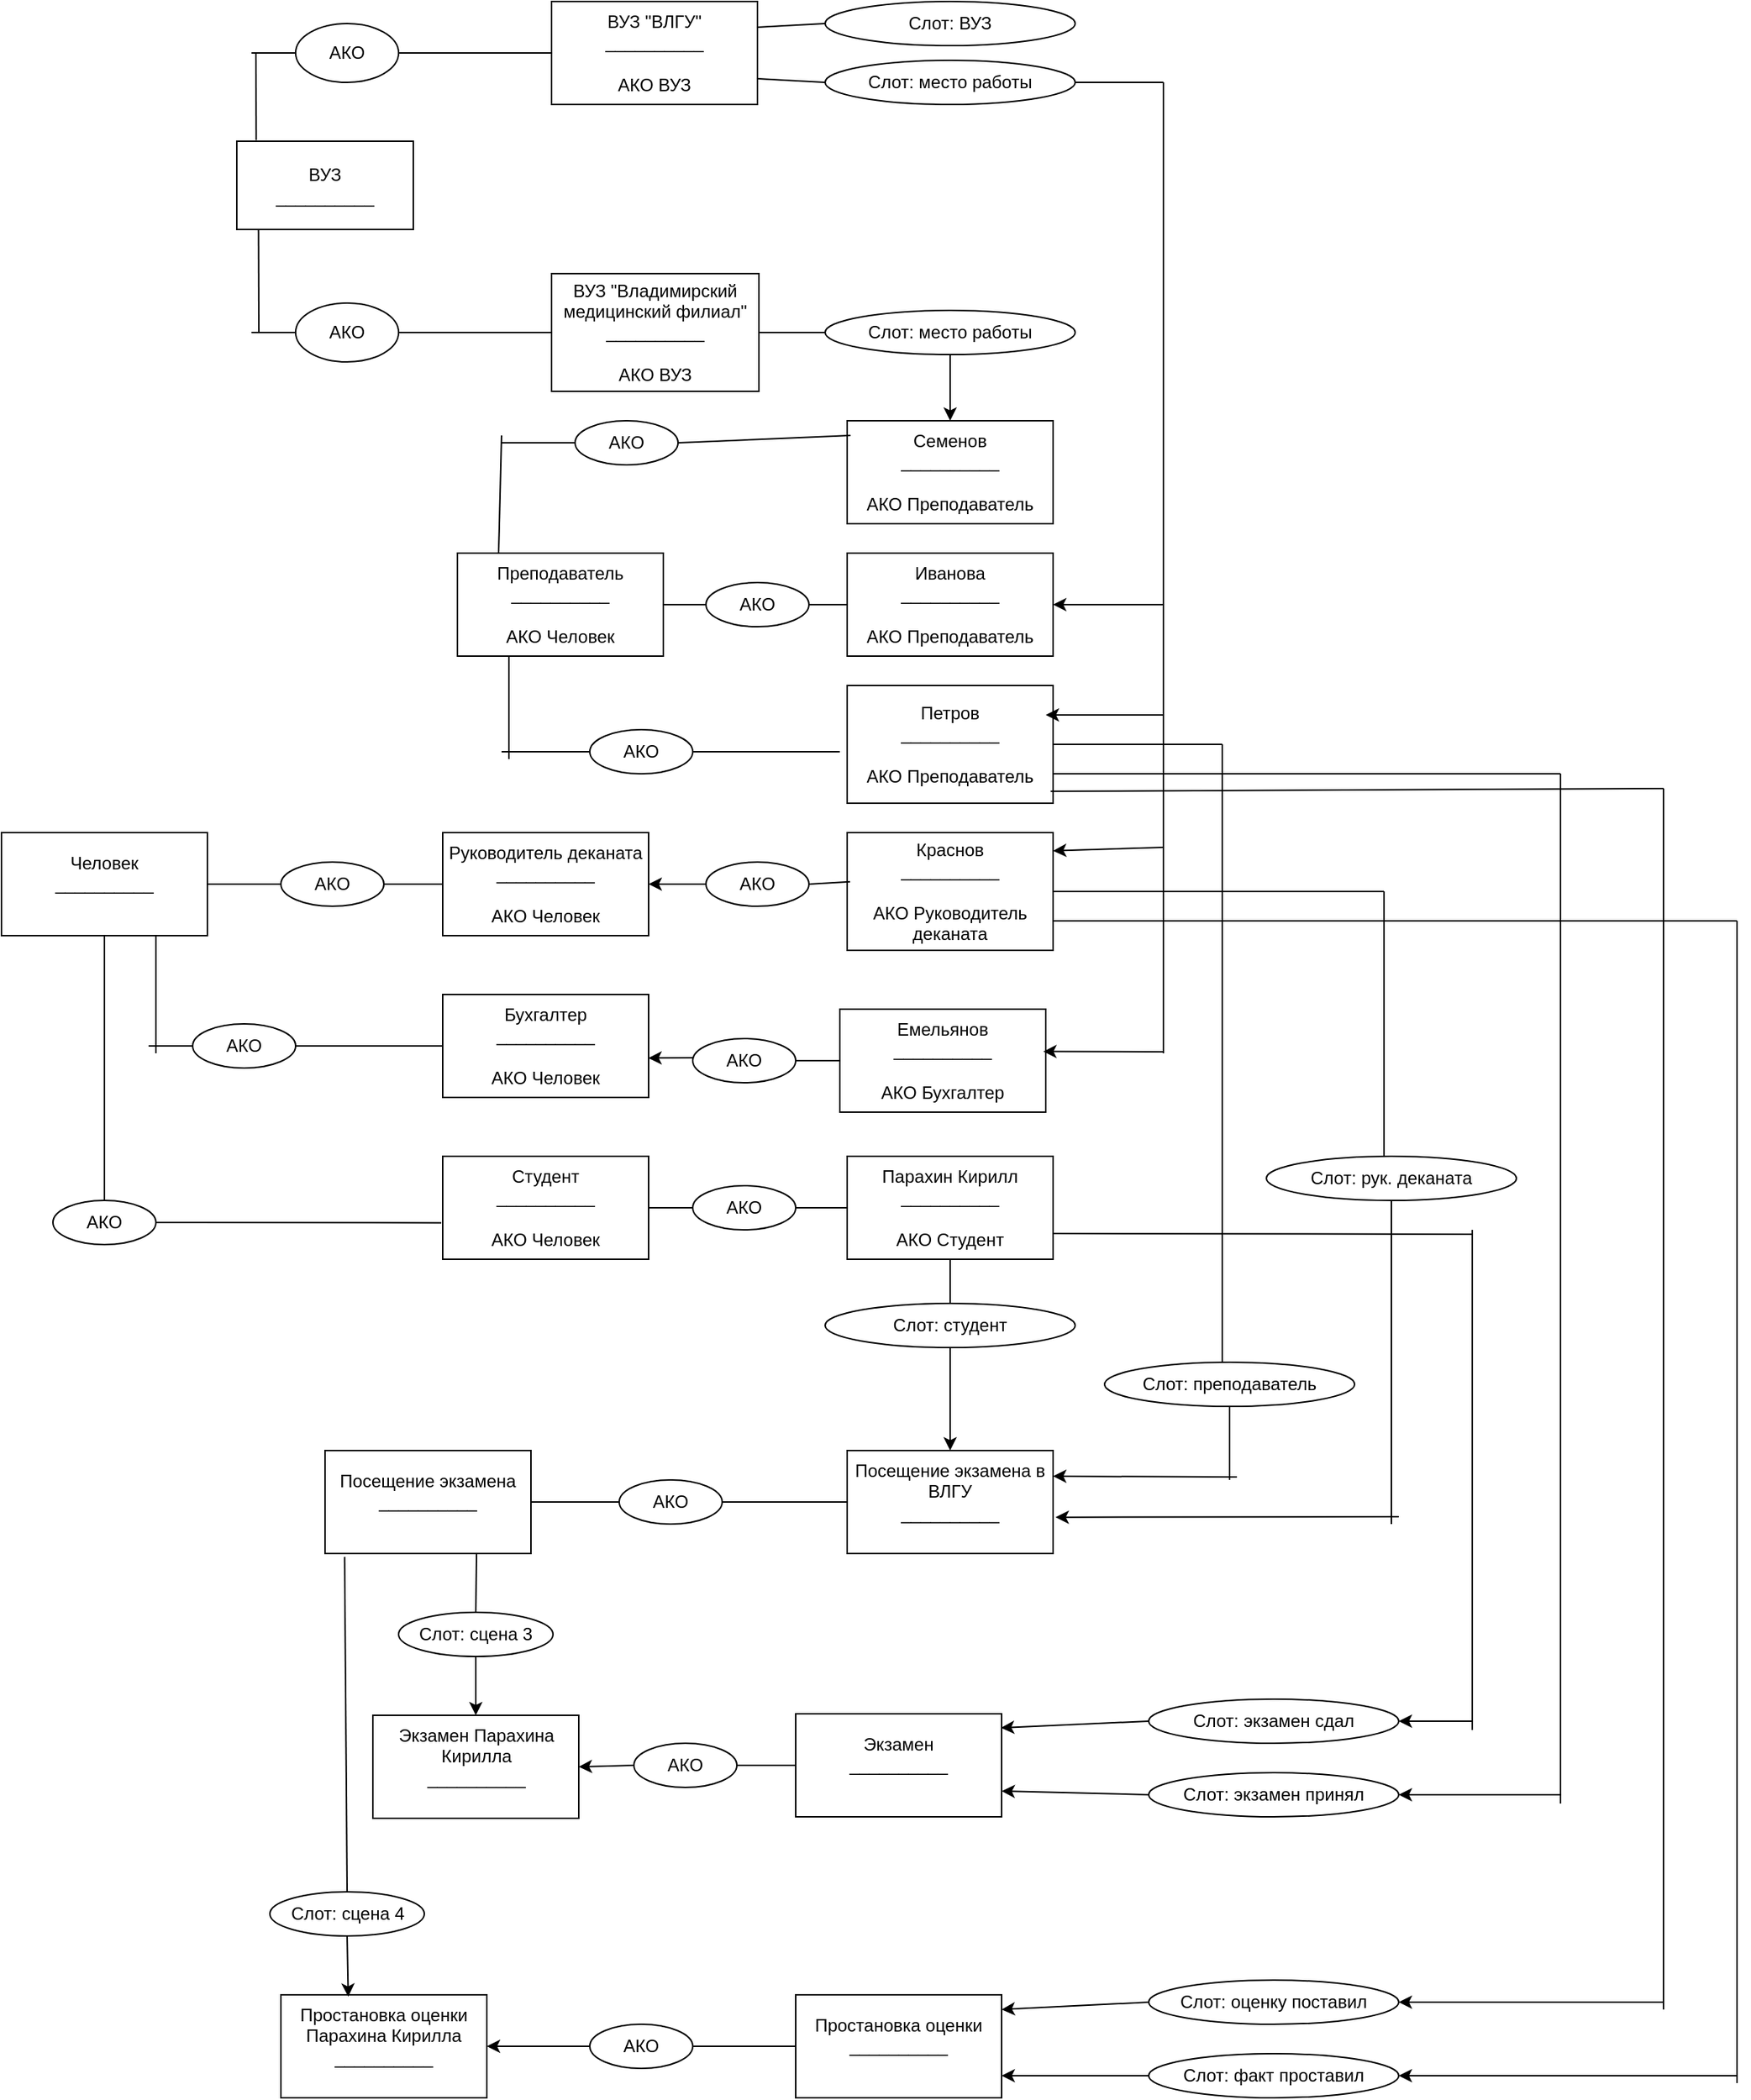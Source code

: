 <mxfile version="23.1.5" type="device">
  <diagram name="Страница — 1" id="7iARdm1VuJj5PdidJjeC">
    <mxGraphModel dx="2440" dy="1875" grid="1" gridSize="10" guides="1" tooltips="1" connect="1" arrows="1" fold="1" page="1" pageScale="1" pageWidth="827" pageHeight="1169" math="0" shadow="0">
      <root>
        <mxCell id="0" />
        <mxCell id="1" parent="0" />
        <mxCell id="FjqpXkmfoo5-FY0LMX71-1" value="ВУЗ&lt;br&gt;__________" style="rounded=0;whiteSpace=wrap;html=1;" vertex="1" parent="1">
          <mxGeometry x="60" y="80" width="120" height="60" as="geometry" />
        </mxCell>
        <mxCell id="FjqpXkmfoo5-FY0LMX71-2" value="АКО" style="ellipse;whiteSpace=wrap;html=1;" vertex="1" parent="1">
          <mxGeometry x="100" width="70" height="40" as="geometry" />
        </mxCell>
        <mxCell id="FjqpXkmfoo5-FY0LMX71-3" value="АКО" style="ellipse;whiteSpace=wrap;html=1;" vertex="1" parent="1">
          <mxGeometry x="100" y="190" width="70" height="40" as="geometry" />
        </mxCell>
        <mxCell id="FjqpXkmfoo5-FY0LMX71-4" value="ВУЗ &quot;ВЛГУ&quot;&lt;br&gt;__________&lt;br&gt;&lt;br&gt;АКО ВУЗ" style="rounded=0;whiteSpace=wrap;html=1;" vertex="1" parent="1">
          <mxGeometry x="274" y="-15" width="140" height="70" as="geometry" />
        </mxCell>
        <mxCell id="FjqpXkmfoo5-FY0LMX71-5" value="ВУЗ &quot;Владимирский медицинский филиал&quot;&lt;br&gt;__________&lt;br&gt;&lt;br&gt;АКО ВУЗ" style="rounded=0;whiteSpace=wrap;html=1;" vertex="1" parent="1">
          <mxGeometry x="274" y="170" width="141" height="80" as="geometry" />
        </mxCell>
        <mxCell id="FjqpXkmfoo5-FY0LMX71-7" value="" style="endArrow=none;html=1;rounded=0;exitX=0.11;exitY=-0.013;exitDx=0;exitDy=0;exitPerimeter=0;" edge="1" parent="1" source="FjqpXkmfoo5-FY0LMX71-1">
          <mxGeometry width="50" height="50" relative="1" as="geometry">
            <mxPoint x="390" y="220" as="sourcePoint" />
            <mxPoint x="73" y="20" as="targetPoint" />
          </mxGeometry>
        </mxCell>
        <mxCell id="FjqpXkmfoo5-FY0LMX71-8" value="" style="endArrow=none;html=1;rounded=0;entryX=0;entryY=0.5;entryDx=0;entryDy=0;" edge="1" parent="1" target="FjqpXkmfoo5-FY0LMX71-2">
          <mxGeometry width="50" height="50" relative="1" as="geometry">
            <mxPoint x="70" y="20" as="sourcePoint" />
            <mxPoint x="440" y="170" as="targetPoint" />
          </mxGeometry>
        </mxCell>
        <mxCell id="FjqpXkmfoo5-FY0LMX71-9" value="" style="endArrow=none;html=1;rounded=0;entryX=0.123;entryY=1;entryDx=0;entryDy=0;entryPerimeter=0;" edge="1" parent="1" target="FjqpXkmfoo5-FY0LMX71-1">
          <mxGeometry width="50" height="50" relative="1" as="geometry">
            <mxPoint x="75" y="210" as="sourcePoint" />
            <mxPoint x="440" y="170" as="targetPoint" />
          </mxGeometry>
        </mxCell>
        <mxCell id="FjqpXkmfoo5-FY0LMX71-10" value="" style="endArrow=none;html=1;rounded=0;" edge="1" parent="1" target="FjqpXkmfoo5-FY0LMX71-3">
          <mxGeometry width="50" height="50" relative="1" as="geometry">
            <mxPoint x="70" y="210" as="sourcePoint" />
            <mxPoint x="440" y="170" as="targetPoint" />
          </mxGeometry>
        </mxCell>
        <mxCell id="FjqpXkmfoo5-FY0LMX71-11" value="" style="endArrow=none;html=1;rounded=0;exitX=1;exitY=0.5;exitDx=0;exitDy=0;entryX=0;entryY=0.5;entryDx=0;entryDy=0;" edge="1" parent="1" source="FjqpXkmfoo5-FY0LMX71-2" target="FjqpXkmfoo5-FY0LMX71-4">
          <mxGeometry width="50" height="50" relative="1" as="geometry">
            <mxPoint x="390" y="220" as="sourcePoint" />
            <mxPoint x="440" y="170" as="targetPoint" />
          </mxGeometry>
        </mxCell>
        <mxCell id="FjqpXkmfoo5-FY0LMX71-12" value="" style="endArrow=none;html=1;rounded=0;exitX=1;exitY=0.5;exitDx=0;exitDy=0;entryX=0;entryY=0.5;entryDx=0;entryDy=0;" edge="1" parent="1" source="FjqpXkmfoo5-FY0LMX71-3" target="FjqpXkmfoo5-FY0LMX71-5">
          <mxGeometry width="50" height="50" relative="1" as="geometry">
            <mxPoint x="390" y="220" as="sourcePoint" />
            <mxPoint x="440" y="170" as="targetPoint" />
          </mxGeometry>
        </mxCell>
        <mxCell id="FjqpXkmfoo5-FY0LMX71-13" value="Слот: ВУЗ" style="ellipse;whiteSpace=wrap;html=1;" vertex="1" parent="1">
          <mxGeometry x="460" y="-15" width="170" height="30" as="geometry" />
        </mxCell>
        <mxCell id="FjqpXkmfoo5-FY0LMX71-14" value="Слот: место работы" style="ellipse;whiteSpace=wrap;html=1;" vertex="1" parent="1">
          <mxGeometry x="460" y="25" width="170" height="30" as="geometry" />
        </mxCell>
        <mxCell id="FjqpXkmfoo5-FY0LMX71-16" value="Слот: место работы" style="ellipse;whiteSpace=wrap;html=1;" vertex="1" parent="1">
          <mxGeometry x="460" y="195" width="170" height="30" as="geometry" />
        </mxCell>
        <mxCell id="FjqpXkmfoo5-FY0LMX71-17" value="" style="endArrow=none;html=1;rounded=0;entryX=0;entryY=0.5;entryDx=0;entryDy=0;exitX=1;exitY=0.25;exitDx=0;exitDy=0;" edge="1" parent="1" source="FjqpXkmfoo5-FY0LMX71-4" target="FjqpXkmfoo5-FY0LMX71-13">
          <mxGeometry width="50" height="50" relative="1" as="geometry">
            <mxPoint x="390" y="220" as="sourcePoint" />
            <mxPoint x="440" y="170" as="targetPoint" />
          </mxGeometry>
        </mxCell>
        <mxCell id="FjqpXkmfoo5-FY0LMX71-18" value="" style="endArrow=none;html=1;rounded=0;entryX=0;entryY=0.5;entryDx=0;entryDy=0;exitX=1;exitY=0.75;exitDx=0;exitDy=0;" edge="1" parent="1" source="FjqpXkmfoo5-FY0LMX71-4" target="FjqpXkmfoo5-FY0LMX71-14">
          <mxGeometry width="50" height="50" relative="1" as="geometry">
            <mxPoint x="390" y="220" as="sourcePoint" />
            <mxPoint x="440" y="170" as="targetPoint" />
          </mxGeometry>
        </mxCell>
        <mxCell id="FjqpXkmfoo5-FY0LMX71-19" value="" style="endArrow=none;html=1;rounded=0;entryX=0;entryY=0.5;entryDx=0;entryDy=0;exitX=1;exitY=0.5;exitDx=0;exitDy=0;" edge="1" parent="1" source="FjqpXkmfoo5-FY0LMX71-5" target="FjqpXkmfoo5-FY0LMX71-16">
          <mxGeometry width="50" height="50" relative="1" as="geometry">
            <mxPoint x="390" y="220" as="sourcePoint" />
            <mxPoint x="440" y="170" as="targetPoint" />
          </mxGeometry>
        </mxCell>
        <mxCell id="FjqpXkmfoo5-FY0LMX71-20" value="Семенов&lt;br&gt;__________&lt;br&gt;&lt;br&gt;АКО Преподаватель" style="rounded=0;whiteSpace=wrap;html=1;" vertex="1" parent="1">
          <mxGeometry x="475" y="270" width="140" height="70" as="geometry" />
        </mxCell>
        <mxCell id="FjqpXkmfoo5-FY0LMX71-21" value="Преподаватель&lt;br&gt;__________&lt;br&gt;&lt;br&gt;АКО Человек" style="rounded=0;whiteSpace=wrap;html=1;" vertex="1" parent="1">
          <mxGeometry x="210" y="360" width="140" height="70" as="geometry" />
        </mxCell>
        <mxCell id="FjqpXkmfoo5-FY0LMX71-22" value="АКО" style="ellipse;whiteSpace=wrap;html=1;" vertex="1" parent="1">
          <mxGeometry x="290" y="270" width="70" height="30" as="geometry" />
        </mxCell>
        <mxCell id="FjqpXkmfoo5-FY0LMX71-23" value="" style="endArrow=none;html=1;rounded=0;entryX=0.016;entryY=0.143;entryDx=0;entryDy=0;entryPerimeter=0;exitX=1;exitY=0.5;exitDx=0;exitDy=0;" edge="1" parent="1" source="FjqpXkmfoo5-FY0LMX71-22" target="FjqpXkmfoo5-FY0LMX71-20">
          <mxGeometry width="50" height="50" relative="1" as="geometry">
            <mxPoint x="390" y="420" as="sourcePoint" />
            <mxPoint x="440" y="370" as="targetPoint" />
          </mxGeometry>
        </mxCell>
        <mxCell id="FjqpXkmfoo5-FY0LMX71-24" value="" style="endArrow=none;html=1;rounded=0;entryX=0;entryY=0.5;entryDx=0;entryDy=0;" edge="1" parent="1" target="FjqpXkmfoo5-FY0LMX71-22">
          <mxGeometry width="50" height="50" relative="1" as="geometry">
            <mxPoint x="240" y="285" as="sourcePoint" />
            <mxPoint x="440" y="370" as="targetPoint" />
          </mxGeometry>
        </mxCell>
        <mxCell id="FjqpXkmfoo5-FY0LMX71-25" value="" style="endArrow=none;html=1;rounded=0;exitX=0.2;exitY=0;exitDx=0;exitDy=0;exitPerimeter=0;" edge="1" parent="1" source="FjqpXkmfoo5-FY0LMX71-21">
          <mxGeometry width="50" height="50" relative="1" as="geometry">
            <mxPoint x="240" y="320" as="sourcePoint" />
            <mxPoint x="240" y="280" as="targetPoint" />
          </mxGeometry>
        </mxCell>
        <mxCell id="FjqpXkmfoo5-FY0LMX71-26" value="Иванова&lt;br&gt;__________&lt;br&gt;&lt;br&gt;АКО Преподаватель" style="rounded=0;whiteSpace=wrap;html=1;" vertex="1" parent="1">
          <mxGeometry x="475" y="360" width="140" height="70" as="geometry" />
        </mxCell>
        <mxCell id="FjqpXkmfoo5-FY0LMX71-27" value="Петров&lt;br&gt;__________&lt;br&gt;&lt;br&gt;АКО Преподаватель" style="rounded=0;whiteSpace=wrap;html=1;" vertex="1" parent="1">
          <mxGeometry x="475" y="450" width="140" height="80" as="geometry" />
        </mxCell>
        <mxCell id="FjqpXkmfoo5-FY0LMX71-28" value="АКО" style="ellipse;whiteSpace=wrap;html=1;" vertex="1" parent="1">
          <mxGeometry x="379" y="380" width="70" height="30" as="geometry" />
        </mxCell>
        <mxCell id="FjqpXkmfoo5-FY0LMX71-29" value="АКО" style="ellipse;whiteSpace=wrap;html=1;" vertex="1" parent="1">
          <mxGeometry x="300" y="480" width="70" height="30" as="geometry" />
        </mxCell>
        <mxCell id="FjqpXkmfoo5-FY0LMX71-30" value="" style="endArrow=none;html=1;rounded=0;entryX=0;entryY=0.5;entryDx=0;entryDy=0;exitX=1;exitY=0.5;exitDx=0;exitDy=0;" edge="1" parent="1" source="FjqpXkmfoo5-FY0LMX71-28" target="FjqpXkmfoo5-FY0LMX71-26">
          <mxGeometry width="50" height="50" relative="1" as="geometry">
            <mxPoint x="390" y="420" as="sourcePoint" />
            <mxPoint x="440" y="370" as="targetPoint" />
          </mxGeometry>
        </mxCell>
        <mxCell id="FjqpXkmfoo5-FY0LMX71-31" value="" style="endArrow=none;html=1;rounded=0;exitX=0;exitY=0.5;exitDx=0;exitDy=0;entryX=1;entryY=0.5;entryDx=0;entryDy=0;" edge="1" parent="1" source="FjqpXkmfoo5-FY0LMX71-28" target="FjqpXkmfoo5-FY0LMX71-21">
          <mxGeometry width="50" height="50" relative="1" as="geometry">
            <mxPoint x="390" y="420" as="sourcePoint" />
            <mxPoint x="440" y="370" as="targetPoint" />
          </mxGeometry>
        </mxCell>
        <mxCell id="FjqpXkmfoo5-FY0LMX71-32" value="" style="endArrow=none;html=1;rounded=0;exitX=1;exitY=0.5;exitDx=0;exitDy=0;" edge="1" parent="1" source="FjqpXkmfoo5-FY0LMX71-29">
          <mxGeometry width="50" height="50" relative="1" as="geometry">
            <mxPoint x="390" y="420" as="sourcePoint" />
            <mxPoint x="470" y="495" as="targetPoint" />
          </mxGeometry>
        </mxCell>
        <mxCell id="FjqpXkmfoo5-FY0LMX71-33" value="" style="endArrow=none;html=1;rounded=0;exitX=0;exitY=0.5;exitDx=0;exitDy=0;" edge="1" parent="1" source="FjqpXkmfoo5-FY0LMX71-29">
          <mxGeometry width="50" height="50" relative="1" as="geometry">
            <mxPoint x="390" y="420" as="sourcePoint" />
            <mxPoint x="240" y="495" as="targetPoint" />
          </mxGeometry>
        </mxCell>
        <mxCell id="FjqpXkmfoo5-FY0LMX71-34" value="" style="endArrow=none;html=1;rounded=0;entryX=0.25;entryY=1;entryDx=0;entryDy=0;" edge="1" parent="1" target="FjqpXkmfoo5-FY0LMX71-21">
          <mxGeometry width="50" height="50" relative="1" as="geometry">
            <mxPoint x="245" y="500" as="sourcePoint" />
            <mxPoint x="440" y="370" as="targetPoint" />
          </mxGeometry>
        </mxCell>
        <mxCell id="FjqpXkmfoo5-FY0LMX71-35" value="Человек&lt;br&gt;__________&lt;div&gt;&lt;br&gt;&lt;/div&gt;" style="rounded=0;whiteSpace=wrap;html=1;" vertex="1" parent="1">
          <mxGeometry x="-100" y="550" width="140" height="70" as="geometry" />
        </mxCell>
        <mxCell id="FjqpXkmfoo5-FY0LMX71-36" value="Руководитель деканата&lt;br&gt;__________&lt;br&gt;&lt;br&gt;АКО Человек" style="rounded=0;whiteSpace=wrap;html=1;" vertex="1" parent="1">
          <mxGeometry x="200" y="550" width="140" height="70" as="geometry" />
        </mxCell>
        <mxCell id="FjqpXkmfoo5-FY0LMX71-37" value="Бухгалтер&lt;br&gt;__________&lt;br&gt;&lt;br&gt;АКО Человек" style="rounded=0;whiteSpace=wrap;html=1;" vertex="1" parent="1">
          <mxGeometry x="200" y="660" width="140" height="70" as="geometry" />
        </mxCell>
        <mxCell id="FjqpXkmfoo5-FY0LMX71-38" value="Студент&lt;br&gt;__________&lt;br&gt;&lt;br&gt;АКО Человек" style="rounded=0;whiteSpace=wrap;html=1;" vertex="1" parent="1">
          <mxGeometry x="200" y="770" width="140" height="70" as="geometry" />
        </mxCell>
        <mxCell id="FjqpXkmfoo5-FY0LMX71-39" value="АКО" style="ellipse;whiteSpace=wrap;html=1;" vertex="1" parent="1">
          <mxGeometry x="90" y="570" width="70" height="30" as="geometry" />
        </mxCell>
        <mxCell id="FjqpXkmfoo5-FY0LMX71-40" value="АКО" style="ellipse;whiteSpace=wrap;html=1;" vertex="1" parent="1">
          <mxGeometry x="30" y="680" width="70" height="30" as="geometry" />
        </mxCell>
        <mxCell id="FjqpXkmfoo5-FY0LMX71-41" value="АКО" style="ellipse;whiteSpace=wrap;html=1;" vertex="1" parent="1">
          <mxGeometry x="-65" y="800" width="70" height="30" as="geometry" />
        </mxCell>
        <mxCell id="FjqpXkmfoo5-FY0LMX71-42" value="" style="endArrow=none;html=1;rounded=0;entryX=0;entryY=0.5;entryDx=0;entryDy=0;exitX=1;exitY=0.5;exitDx=0;exitDy=0;" edge="1" parent="1" source="FjqpXkmfoo5-FY0LMX71-39" target="FjqpXkmfoo5-FY0LMX71-36">
          <mxGeometry width="50" height="50" relative="1" as="geometry">
            <mxPoint x="390" y="620" as="sourcePoint" />
            <mxPoint x="440" y="570" as="targetPoint" />
          </mxGeometry>
        </mxCell>
        <mxCell id="FjqpXkmfoo5-FY0LMX71-43" value="" style="endArrow=none;html=1;rounded=0;exitX=0;exitY=0.5;exitDx=0;exitDy=0;entryX=1;entryY=0.5;entryDx=0;entryDy=0;" edge="1" parent="1" source="FjqpXkmfoo5-FY0LMX71-39" target="FjqpXkmfoo5-FY0LMX71-35">
          <mxGeometry width="50" height="50" relative="1" as="geometry">
            <mxPoint x="390" y="620" as="sourcePoint" />
            <mxPoint x="440" y="570" as="targetPoint" />
          </mxGeometry>
        </mxCell>
        <mxCell id="FjqpXkmfoo5-FY0LMX71-44" value="" style="endArrow=none;html=1;rounded=0;entryX=0;entryY=0.5;entryDx=0;entryDy=0;exitX=1;exitY=0.5;exitDx=0;exitDy=0;" edge="1" parent="1" source="FjqpXkmfoo5-FY0LMX71-40" target="FjqpXkmfoo5-FY0LMX71-37">
          <mxGeometry width="50" height="50" relative="1" as="geometry">
            <mxPoint x="390" y="620" as="sourcePoint" />
            <mxPoint x="440" y="570" as="targetPoint" />
          </mxGeometry>
        </mxCell>
        <mxCell id="FjqpXkmfoo5-FY0LMX71-45" value="" style="endArrow=none;html=1;rounded=0;exitX=0;exitY=0.5;exitDx=0;exitDy=0;" edge="1" parent="1" source="FjqpXkmfoo5-FY0LMX71-40">
          <mxGeometry width="50" height="50" relative="1" as="geometry">
            <mxPoint x="390" y="620" as="sourcePoint" />
            <mxPoint y="695" as="targetPoint" />
          </mxGeometry>
        </mxCell>
        <mxCell id="FjqpXkmfoo5-FY0LMX71-46" value="" style="endArrow=none;html=1;rounded=0;entryX=0.75;entryY=1;entryDx=0;entryDy=0;" edge="1" parent="1" target="FjqpXkmfoo5-FY0LMX71-35">
          <mxGeometry width="50" height="50" relative="1" as="geometry">
            <mxPoint x="5" y="700" as="sourcePoint" />
            <mxPoint x="440" y="570" as="targetPoint" />
          </mxGeometry>
        </mxCell>
        <mxCell id="FjqpXkmfoo5-FY0LMX71-47" value="" style="endArrow=none;html=1;rounded=0;exitX=-0.007;exitY=0.646;exitDx=0;exitDy=0;entryX=1;entryY=0.5;entryDx=0;entryDy=0;exitPerimeter=0;" edge="1" parent="1" source="FjqpXkmfoo5-FY0LMX71-38" target="FjqpXkmfoo5-FY0LMX71-41">
          <mxGeometry width="50" height="50" relative="1" as="geometry">
            <mxPoint x="390" y="620" as="sourcePoint" />
            <mxPoint x="440" y="570" as="targetPoint" />
          </mxGeometry>
        </mxCell>
        <mxCell id="FjqpXkmfoo5-FY0LMX71-48" value="" style="endArrow=none;html=1;rounded=0;exitX=0.5;exitY=0;exitDx=0;exitDy=0;entryX=0.5;entryY=1;entryDx=0;entryDy=0;" edge="1" parent="1" source="FjqpXkmfoo5-FY0LMX71-41" target="FjqpXkmfoo5-FY0LMX71-35">
          <mxGeometry width="50" height="50" relative="1" as="geometry">
            <mxPoint x="390" y="620" as="sourcePoint" />
            <mxPoint x="440" y="570" as="targetPoint" />
          </mxGeometry>
        </mxCell>
        <mxCell id="FjqpXkmfoo5-FY0LMX71-49" value="Парахин Кирилл&lt;br&gt;__________&lt;br&gt;&lt;br&gt;АКО Студент" style="rounded=0;whiteSpace=wrap;html=1;" vertex="1" parent="1">
          <mxGeometry x="475" y="770" width="140" height="70" as="geometry" />
        </mxCell>
        <mxCell id="FjqpXkmfoo5-FY0LMX71-50" value="" style="endArrow=classic;html=1;rounded=0;exitX=0.5;exitY=1;exitDx=0;exitDy=0;entryX=0.5;entryY=0;entryDx=0;entryDy=0;" edge="1" parent="1" source="FjqpXkmfoo5-FY0LMX71-16" target="FjqpXkmfoo5-FY0LMX71-20">
          <mxGeometry width="50" height="50" relative="1" as="geometry">
            <mxPoint x="390" y="320" as="sourcePoint" />
            <mxPoint x="440" y="270" as="targetPoint" />
          </mxGeometry>
        </mxCell>
        <mxCell id="FjqpXkmfoo5-FY0LMX71-51" value="АКО" style="ellipse;whiteSpace=wrap;html=1;" vertex="1" parent="1">
          <mxGeometry x="370" y="790" width="70" height="30" as="geometry" />
        </mxCell>
        <mxCell id="FjqpXkmfoo5-FY0LMX71-52" value="" style="endArrow=none;html=1;rounded=0;entryX=0;entryY=0.5;entryDx=0;entryDy=0;exitX=1;exitY=0.5;exitDx=0;exitDy=0;" edge="1" parent="1" source="FjqpXkmfoo5-FY0LMX71-51" target="FjqpXkmfoo5-FY0LMX71-49">
          <mxGeometry width="50" height="50" relative="1" as="geometry">
            <mxPoint x="390" y="720" as="sourcePoint" />
            <mxPoint x="440" y="670" as="targetPoint" />
          </mxGeometry>
        </mxCell>
        <mxCell id="FjqpXkmfoo5-FY0LMX71-53" value="" style="endArrow=none;html=1;rounded=0;exitX=1;exitY=0.5;exitDx=0;exitDy=0;entryX=0;entryY=0.5;entryDx=0;entryDy=0;" edge="1" parent="1" source="FjqpXkmfoo5-FY0LMX71-38" target="FjqpXkmfoo5-FY0LMX71-51">
          <mxGeometry width="50" height="50" relative="1" as="geometry">
            <mxPoint x="390" y="720" as="sourcePoint" />
            <mxPoint x="440" y="670" as="targetPoint" />
          </mxGeometry>
        </mxCell>
        <mxCell id="FjqpXkmfoo5-FY0LMX71-54" value="" style="endArrow=none;html=1;rounded=0;entryX=1;entryY=0.5;entryDx=0;entryDy=0;" edge="1" parent="1" target="FjqpXkmfoo5-FY0LMX71-14">
          <mxGeometry width="50" height="50" relative="1" as="geometry">
            <mxPoint x="690" y="40" as="sourcePoint" />
            <mxPoint x="440" y="170" as="targetPoint" />
          </mxGeometry>
        </mxCell>
        <mxCell id="FjqpXkmfoo5-FY0LMX71-55" value="" style="endArrow=none;html=1;rounded=0;" edge="1" parent="1">
          <mxGeometry width="50" height="50" relative="1" as="geometry">
            <mxPoint x="690" y="700" as="sourcePoint" />
            <mxPoint x="690" y="40" as="targetPoint" />
          </mxGeometry>
        </mxCell>
        <mxCell id="FjqpXkmfoo5-FY0LMX71-56" value="" style="endArrow=classic;html=1;rounded=0;entryX=0.999;entryY=0.617;entryDx=0;entryDy=0;entryPerimeter=0;" edge="1" parent="1" target="FjqpXkmfoo5-FY0LMX71-37">
          <mxGeometry width="50" height="50" relative="1" as="geometry">
            <mxPoint x="380" y="703" as="sourcePoint" />
            <mxPoint x="440" y="570" as="targetPoint" />
          </mxGeometry>
        </mxCell>
        <mxCell id="FjqpXkmfoo5-FY0LMX71-57" value="" style="endArrow=classic;html=1;rounded=0;entryX=1;entryY=0.5;entryDx=0;entryDy=0;" edge="1" parent="1" target="FjqpXkmfoo5-FY0LMX71-36">
          <mxGeometry width="50" height="50" relative="1" as="geometry">
            <mxPoint x="380" y="585" as="sourcePoint" />
            <mxPoint x="440" y="570" as="targetPoint" />
          </mxGeometry>
        </mxCell>
        <mxCell id="FjqpXkmfoo5-FY0LMX71-58" value="" style="endArrow=classic;html=1;rounded=0;" edge="1" parent="1">
          <mxGeometry width="50" height="50" relative="1" as="geometry">
            <mxPoint x="690" y="470" as="sourcePoint" />
            <mxPoint x="610" y="470" as="targetPoint" />
          </mxGeometry>
        </mxCell>
        <mxCell id="FjqpXkmfoo5-FY0LMX71-59" value="" style="endArrow=classic;html=1;rounded=0;entryX=1;entryY=0.5;entryDx=0;entryDy=0;" edge="1" parent="1" target="FjqpXkmfoo5-FY0LMX71-26">
          <mxGeometry width="50" height="50" relative="1" as="geometry">
            <mxPoint x="690" y="395" as="sourcePoint" />
            <mxPoint x="440" y="370" as="targetPoint" />
          </mxGeometry>
        </mxCell>
        <mxCell id="FjqpXkmfoo5-FY0LMX71-60" value="Посещение экзамена&lt;br&gt;__________&lt;br&gt;&lt;div&gt;&lt;br&gt;&lt;/div&gt;" style="rounded=0;whiteSpace=wrap;html=1;" vertex="1" parent="1">
          <mxGeometry x="120" y="970" width="140" height="70" as="geometry" />
        </mxCell>
        <mxCell id="FjqpXkmfoo5-FY0LMX71-61" value="Посещение экзамена в ВЛГУ&lt;br&gt;__________&lt;br&gt;&lt;div&gt;&lt;br&gt;&lt;/div&gt;" style="rounded=0;whiteSpace=wrap;html=1;" vertex="1" parent="1">
          <mxGeometry x="475" y="970" width="140" height="70" as="geometry" />
        </mxCell>
        <mxCell id="FjqpXkmfoo5-FY0LMX71-62" value="Слот: студент" style="ellipse;whiteSpace=wrap;html=1;" vertex="1" parent="1">
          <mxGeometry x="460" y="870" width="170" height="30" as="geometry" />
        </mxCell>
        <mxCell id="FjqpXkmfoo5-FY0LMX71-64" value="" style="endArrow=none;html=1;rounded=0;entryX=0.5;entryY=1;entryDx=0;entryDy=0;exitX=0.5;exitY=0;exitDx=0;exitDy=0;" edge="1" parent="1" source="FjqpXkmfoo5-FY0LMX71-62" target="FjqpXkmfoo5-FY0LMX71-49">
          <mxGeometry width="50" height="50" relative="1" as="geometry">
            <mxPoint x="380" y="860" as="sourcePoint" />
            <mxPoint x="430" y="810" as="targetPoint" />
          </mxGeometry>
        </mxCell>
        <mxCell id="FjqpXkmfoo5-FY0LMX71-65" value="" style="endArrow=classic;html=1;rounded=0;exitX=0.5;exitY=1;exitDx=0;exitDy=0;entryX=0.5;entryY=0;entryDx=0;entryDy=0;" edge="1" parent="1" source="FjqpXkmfoo5-FY0LMX71-62" target="FjqpXkmfoo5-FY0LMX71-61">
          <mxGeometry width="50" height="50" relative="1" as="geometry">
            <mxPoint x="380" y="860" as="sourcePoint" />
            <mxPoint x="430" y="810" as="targetPoint" />
          </mxGeometry>
        </mxCell>
        <mxCell id="FjqpXkmfoo5-FY0LMX71-66" value="АКО" style="ellipse;whiteSpace=wrap;html=1;" vertex="1" parent="1">
          <mxGeometry x="320" y="990" width="70" height="30" as="geometry" />
        </mxCell>
        <mxCell id="FjqpXkmfoo5-FY0LMX71-67" value="" style="endArrow=none;html=1;rounded=0;exitX=1;exitY=0.5;exitDx=0;exitDy=0;" edge="1" parent="1" source="FjqpXkmfoo5-FY0LMX71-60" target="FjqpXkmfoo5-FY0LMX71-66">
          <mxGeometry width="50" height="50" relative="1" as="geometry">
            <mxPoint x="380" y="860" as="sourcePoint" />
            <mxPoint x="430" y="810" as="targetPoint" />
          </mxGeometry>
        </mxCell>
        <mxCell id="FjqpXkmfoo5-FY0LMX71-68" value="" style="endArrow=none;html=1;rounded=0;exitX=1;exitY=0.5;exitDx=0;exitDy=0;entryX=0;entryY=0.5;entryDx=0;entryDy=0;" edge="1" parent="1" source="FjqpXkmfoo5-FY0LMX71-66" target="FjqpXkmfoo5-FY0LMX71-61">
          <mxGeometry width="50" height="50" relative="1" as="geometry">
            <mxPoint x="380" y="860" as="sourcePoint" />
            <mxPoint x="430" y="810" as="targetPoint" />
          </mxGeometry>
        </mxCell>
        <mxCell id="FjqpXkmfoo5-FY0LMX71-69" value="" style="endArrow=none;html=1;rounded=0;entryX=1;entryY=0.5;entryDx=0;entryDy=0;" edge="1" parent="1" target="FjqpXkmfoo5-FY0LMX71-27">
          <mxGeometry width="50" height="50" relative="1" as="geometry">
            <mxPoint x="730" y="490" as="sourcePoint" />
            <mxPoint x="430" y="810" as="targetPoint" />
          </mxGeometry>
        </mxCell>
        <mxCell id="FjqpXkmfoo5-FY0LMX71-70" value="" style="endArrow=none;html=1;rounded=0;" edge="1" parent="1">
          <mxGeometry width="50" height="50" relative="1" as="geometry">
            <mxPoint x="730" y="910" as="sourcePoint" />
            <mxPoint x="730" y="490" as="targetPoint" />
          </mxGeometry>
        </mxCell>
        <mxCell id="FjqpXkmfoo5-FY0LMX71-71" value="" style="endArrow=classic;html=1;rounded=0;entryX=1;entryY=0.25;entryDx=0;entryDy=0;" edge="1" parent="1" target="FjqpXkmfoo5-FY0LMX71-61">
          <mxGeometry width="50" height="50" relative="1" as="geometry">
            <mxPoint x="740" y="988" as="sourcePoint" />
            <mxPoint x="430" y="910" as="targetPoint" />
          </mxGeometry>
        </mxCell>
        <mxCell id="FjqpXkmfoo5-FY0LMX71-72" value="Слот: преподаватель" style="ellipse;whiteSpace=wrap;html=1;" vertex="1" parent="1">
          <mxGeometry x="650" y="910" width="170" height="30" as="geometry" />
        </mxCell>
        <mxCell id="FjqpXkmfoo5-FY0LMX71-73" value="" style="endArrow=none;html=1;rounded=0;entryX=0.5;entryY=1;entryDx=0;entryDy=0;" edge="1" parent="1" target="FjqpXkmfoo5-FY0LMX71-72">
          <mxGeometry width="50" height="50" relative="1" as="geometry">
            <mxPoint x="735" y="990" as="sourcePoint" />
            <mxPoint x="430" y="810" as="targetPoint" />
          </mxGeometry>
        </mxCell>
        <mxCell id="FjqpXkmfoo5-FY0LMX71-75" value="Экзамен Парахина Кирилла&lt;br&gt;__________&lt;br&gt;&lt;div&gt;&lt;br&gt;&lt;/div&gt;" style="rounded=0;whiteSpace=wrap;html=1;" vertex="1" parent="1">
          <mxGeometry x="152.5" y="1150" width="140" height="70" as="geometry" />
        </mxCell>
        <mxCell id="FjqpXkmfoo5-FY0LMX71-76" value="Слот: сцена 3" style="ellipse;whiteSpace=wrap;html=1;" vertex="1" parent="1">
          <mxGeometry x="170" y="1080" width="105" height="30" as="geometry" />
        </mxCell>
        <mxCell id="FjqpXkmfoo5-FY0LMX71-77" value="" style="endArrow=none;html=1;rounded=0;exitX=0.5;exitY=0;exitDx=0;exitDy=0;" edge="1" parent="1" source="FjqpXkmfoo5-FY0LMX71-76">
          <mxGeometry width="50" height="50" relative="1" as="geometry">
            <mxPoint x="380" y="1110" as="sourcePoint" />
            <mxPoint x="223" y="1040" as="targetPoint" />
          </mxGeometry>
        </mxCell>
        <mxCell id="FjqpXkmfoo5-FY0LMX71-78" value="" style="endArrow=classic;html=1;rounded=0;exitX=0.5;exitY=1;exitDx=0;exitDy=0;" edge="1" parent="1" source="FjqpXkmfoo5-FY0LMX71-76" target="FjqpXkmfoo5-FY0LMX71-75">
          <mxGeometry width="50" height="50" relative="1" as="geometry">
            <mxPoint x="380" y="1110" as="sourcePoint" />
            <mxPoint x="430" y="1060" as="targetPoint" />
          </mxGeometry>
        </mxCell>
        <mxCell id="FjqpXkmfoo5-FY0LMX71-79" value="Краснов&lt;br&gt;__________&lt;br&gt;&lt;br&gt;АКО Руководитель деканата" style="rounded=0;whiteSpace=wrap;html=1;" vertex="1" parent="1">
          <mxGeometry x="475" y="550" width="140" height="80" as="geometry" />
        </mxCell>
        <mxCell id="FjqpXkmfoo5-FY0LMX71-80" value="Емельянов&lt;br&gt;__________&lt;br&gt;&lt;br&gt;АКО Бухгалтер" style="rounded=0;whiteSpace=wrap;html=1;" vertex="1" parent="1">
          <mxGeometry x="470" y="670" width="140" height="70" as="geometry" />
        </mxCell>
        <mxCell id="FjqpXkmfoo5-FY0LMX71-83" value="" style="endArrow=none;html=1;rounded=0;entryX=1;entryY=0.5;entryDx=0;entryDy=0;" edge="1" parent="1" target="FjqpXkmfoo5-FY0LMX71-79">
          <mxGeometry width="50" height="50" relative="1" as="geometry">
            <mxPoint x="840" y="590" as="sourcePoint" />
            <mxPoint x="430" y="640" as="targetPoint" />
          </mxGeometry>
        </mxCell>
        <mxCell id="FjqpXkmfoo5-FY0LMX71-84" value="" style="endArrow=none;html=1;rounded=0;" edge="1" parent="1">
          <mxGeometry width="50" height="50" relative="1" as="geometry">
            <mxPoint x="840" y="770" as="sourcePoint" />
            <mxPoint x="840" y="590" as="targetPoint" />
          </mxGeometry>
        </mxCell>
        <mxCell id="FjqpXkmfoo5-FY0LMX71-85" value="Слот: рук. деканата" style="ellipse;whiteSpace=wrap;html=1;" vertex="1" parent="1">
          <mxGeometry x="760" y="770" width="170" height="30" as="geometry" />
        </mxCell>
        <mxCell id="FjqpXkmfoo5-FY0LMX71-86" value="" style="endArrow=none;html=1;rounded=0;entryX=0.5;entryY=1;entryDx=0;entryDy=0;" edge="1" parent="1" target="FjqpXkmfoo5-FY0LMX71-85">
          <mxGeometry width="50" height="50" relative="1" as="geometry">
            <mxPoint x="845" y="1020" as="sourcePoint" />
            <mxPoint x="430" y="850" as="targetPoint" />
          </mxGeometry>
        </mxCell>
        <mxCell id="FjqpXkmfoo5-FY0LMX71-87" value="" style="endArrow=classic;html=1;rounded=0;entryX=1.012;entryY=0.648;entryDx=0;entryDy=0;entryPerimeter=0;" edge="1" parent="1" target="FjqpXkmfoo5-FY0LMX71-61">
          <mxGeometry width="50" height="50" relative="1" as="geometry">
            <mxPoint x="850" y="1015" as="sourcePoint" />
            <mxPoint x="430" y="850" as="targetPoint" />
          </mxGeometry>
        </mxCell>
        <mxCell id="FjqpXkmfoo5-FY0LMX71-88" value="Простановка оценки&lt;br&gt;Парахина Кирилла&lt;br&gt;__________&lt;br&gt;&lt;div&gt;&lt;br&gt;&lt;/div&gt;" style="rounded=0;whiteSpace=wrap;html=1;" vertex="1" parent="1">
          <mxGeometry x="90" y="1340" width="140" height="70" as="geometry" />
        </mxCell>
        <mxCell id="FjqpXkmfoo5-FY0LMX71-89" value="Слот: сцена 4" style="ellipse;whiteSpace=wrap;html=1;" vertex="1" parent="1">
          <mxGeometry x="82.5" y="1270" width="105" height="30" as="geometry" />
        </mxCell>
        <mxCell id="FjqpXkmfoo5-FY0LMX71-90" value="" style="endArrow=none;html=1;rounded=0;entryX=0.095;entryY=1.033;entryDx=0;entryDy=0;entryPerimeter=0;exitX=0.5;exitY=0;exitDx=0;exitDy=0;" edge="1" parent="1" source="FjqpXkmfoo5-FY0LMX71-89" target="FjqpXkmfoo5-FY0LMX71-60">
          <mxGeometry width="50" height="50" relative="1" as="geometry">
            <mxPoint x="380" y="1220" as="sourcePoint" />
            <mxPoint x="430" y="1170" as="targetPoint" />
          </mxGeometry>
        </mxCell>
        <mxCell id="FjqpXkmfoo5-FY0LMX71-91" value="" style="endArrow=classic;html=1;rounded=0;exitX=0.5;exitY=1;exitDx=0;exitDy=0;entryX=0.327;entryY=0.018;entryDx=0;entryDy=0;entryPerimeter=0;" edge="1" parent="1" source="FjqpXkmfoo5-FY0LMX71-89" target="FjqpXkmfoo5-FY0LMX71-88">
          <mxGeometry width="50" height="50" relative="1" as="geometry">
            <mxPoint x="380" y="1220" as="sourcePoint" />
            <mxPoint x="430" y="1170" as="targetPoint" />
          </mxGeometry>
        </mxCell>
        <mxCell id="FjqpXkmfoo5-FY0LMX71-92" value="АКО" style="ellipse;whiteSpace=wrap;html=1;" vertex="1" parent="1">
          <mxGeometry x="330" y="1169" width="70" height="30" as="geometry" />
        </mxCell>
        <mxCell id="FjqpXkmfoo5-FY0LMX71-93" value="АКО" style="ellipse;whiteSpace=wrap;html=1;" vertex="1" parent="1">
          <mxGeometry x="300" y="1360" width="70" height="30" as="geometry" />
        </mxCell>
        <mxCell id="FjqpXkmfoo5-FY0LMX71-94" value="Экзамен&lt;br&gt;__________&lt;br&gt;&lt;div&gt;&lt;br&gt;&lt;/div&gt;" style="rounded=0;whiteSpace=wrap;html=1;" vertex="1" parent="1">
          <mxGeometry x="440" y="1149" width="140" height="70" as="geometry" />
        </mxCell>
        <mxCell id="FjqpXkmfoo5-FY0LMX71-95" value="Простановка оценки&lt;br&gt;__________&lt;br&gt;&lt;div&gt;&lt;br&gt;&lt;/div&gt;" style="rounded=0;whiteSpace=wrap;html=1;" vertex="1" parent="1">
          <mxGeometry x="440" y="1340" width="140" height="70" as="geometry" />
        </mxCell>
        <mxCell id="FjqpXkmfoo5-FY0LMX71-96" value="" style="endArrow=none;html=1;rounded=0;exitX=1;exitY=0.5;exitDx=0;exitDy=0;" edge="1" parent="1" source="FjqpXkmfoo5-FY0LMX71-93" target="FjqpXkmfoo5-FY0LMX71-95">
          <mxGeometry width="50" height="50" relative="1" as="geometry">
            <mxPoint x="260" y="1380" as="sourcePoint" />
            <mxPoint x="310" y="1330" as="targetPoint" />
          </mxGeometry>
        </mxCell>
        <mxCell id="FjqpXkmfoo5-FY0LMX71-97" value="" style="endArrow=none;html=1;rounded=0;entryX=0;entryY=0.5;entryDx=0;entryDy=0;exitX=1;exitY=0.5;exitDx=0;exitDy=0;" edge="1" parent="1" source="FjqpXkmfoo5-FY0LMX71-92" target="FjqpXkmfoo5-FY0LMX71-94">
          <mxGeometry width="50" height="50" relative="1" as="geometry">
            <mxPoint x="380" y="1220" as="sourcePoint" />
            <mxPoint x="430" y="1170" as="targetPoint" />
          </mxGeometry>
        </mxCell>
        <mxCell id="FjqpXkmfoo5-FY0LMX71-98" value="" style="endArrow=classic;html=1;rounded=0;entryX=1;entryY=0.5;entryDx=0;entryDy=0;exitX=0;exitY=0.5;exitDx=0;exitDy=0;" edge="1" parent="1" source="FjqpXkmfoo5-FY0LMX71-92" target="FjqpXkmfoo5-FY0LMX71-75">
          <mxGeometry width="50" height="50" relative="1" as="geometry">
            <mxPoint x="380" y="1220" as="sourcePoint" />
            <mxPoint x="430" y="1170" as="targetPoint" />
          </mxGeometry>
        </mxCell>
        <mxCell id="FjqpXkmfoo5-FY0LMX71-99" value="" style="endArrow=classic;html=1;rounded=0;exitX=0;exitY=0.5;exitDx=0;exitDy=0;" edge="1" parent="1" source="FjqpXkmfoo5-FY0LMX71-93" target="FjqpXkmfoo5-FY0LMX71-88">
          <mxGeometry width="50" height="50" relative="1" as="geometry">
            <mxPoint x="280" y="1340" as="sourcePoint" />
            <mxPoint x="430" y="1170" as="targetPoint" />
          </mxGeometry>
        </mxCell>
        <mxCell id="FjqpXkmfoo5-FY0LMX71-100" value="Слот: экзамен сдал" style="ellipse;whiteSpace=wrap;html=1;" vertex="1" parent="1">
          <mxGeometry x="680" y="1139" width="170" height="30" as="geometry" />
        </mxCell>
        <mxCell id="FjqpXkmfoo5-FY0LMX71-101" value="Слот: экзамен принял" style="ellipse;whiteSpace=wrap;html=1;" vertex="1" parent="1">
          <mxGeometry x="680" y="1189" width="170" height="30" as="geometry" />
        </mxCell>
        <mxCell id="FjqpXkmfoo5-FY0LMX71-102" value="Слот: оценку поставил" style="ellipse;whiteSpace=wrap;html=1;" vertex="1" parent="1">
          <mxGeometry x="680" y="1330" width="170" height="30" as="geometry" />
        </mxCell>
        <mxCell id="FjqpXkmfoo5-FY0LMX71-103" value="Слот: факт проставил" style="ellipse;whiteSpace=wrap;html=1;" vertex="1" parent="1">
          <mxGeometry x="680" y="1380" width="170" height="30" as="geometry" />
        </mxCell>
        <mxCell id="FjqpXkmfoo5-FY0LMX71-104" value="" style="endArrow=classic;html=1;rounded=0;exitX=0;exitY=0.5;exitDx=0;exitDy=0;entryX=0.997;entryY=0.136;entryDx=0;entryDy=0;entryPerimeter=0;" edge="1" parent="1" source="FjqpXkmfoo5-FY0LMX71-100" target="FjqpXkmfoo5-FY0LMX71-94">
          <mxGeometry width="50" height="50" relative="1" as="geometry">
            <mxPoint x="380" y="1220" as="sourcePoint" />
            <mxPoint x="430" y="1170" as="targetPoint" />
          </mxGeometry>
        </mxCell>
        <mxCell id="FjqpXkmfoo5-FY0LMX71-105" value="" style="endArrow=classic;html=1;rounded=0;exitX=0;exitY=0.5;exitDx=0;exitDy=0;entryX=1;entryY=0.75;entryDx=0;entryDy=0;" edge="1" parent="1" source="FjqpXkmfoo5-FY0LMX71-101" target="FjqpXkmfoo5-FY0LMX71-94">
          <mxGeometry width="50" height="50" relative="1" as="geometry">
            <mxPoint x="380" y="1220" as="sourcePoint" />
            <mxPoint x="430" y="1170" as="targetPoint" />
          </mxGeometry>
        </mxCell>
        <mxCell id="FjqpXkmfoo5-FY0LMX71-106" value="" style="endArrow=classic;html=1;rounded=0;exitX=0;exitY=0.5;exitDx=0;exitDy=0;" edge="1" parent="1" source="FjqpXkmfoo5-FY0LMX71-102">
          <mxGeometry width="50" height="50" relative="1" as="geometry">
            <mxPoint x="380" y="1220" as="sourcePoint" />
            <mxPoint x="580" y="1350" as="targetPoint" />
          </mxGeometry>
        </mxCell>
        <mxCell id="FjqpXkmfoo5-FY0LMX71-107" value="" style="endArrow=classic;html=1;rounded=0;exitX=0;exitY=0.5;exitDx=0;exitDy=0;" edge="1" parent="1" source="FjqpXkmfoo5-FY0LMX71-103">
          <mxGeometry width="50" height="50" relative="1" as="geometry">
            <mxPoint x="380" y="1220" as="sourcePoint" />
            <mxPoint x="580" y="1395" as="targetPoint" />
          </mxGeometry>
        </mxCell>
        <mxCell id="FjqpXkmfoo5-FY0LMX71-108" value="" style="endArrow=none;html=1;rounded=0;entryX=1;entryY=0.75;entryDx=0;entryDy=0;" edge="1" parent="1" target="FjqpXkmfoo5-FY0LMX71-49">
          <mxGeometry width="50" height="50" relative="1" as="geometry">
            <mxPoint x="900" y="823" as="sourcePoint" />
            <mxPoint x="940" y="870" as="targetPoint" />
          </mxGeometry>
        </mxCell>
        <mxCell id="FjqpXkmfoo5-FY0LMX71-109" value="" style="endArrow=none;html=1;rounded=0;" edge="1" parent="1">
          <mxGeometry width="50" height="50" relative="1" as="geometry">
            <mxPoint x="900" y="1160" as="sourcePoint" />
            <mxPoint x="900" y="820" as="targetPoint" />
          </mxGeometry>
        </mxCell>
        <mxCell id="FjqpXkmfoo5-FY0LMX71-110" value="" style="endArrow=classic;html=1;rounded=0;entryX=1;entryY=0.5;entryDx=0;entryDy=0;" edge="1" parent="1" target="FjqpXkmfoo5-FY0LMX71-100">
          <mxGeometry width="50" height="50" relative="1" as="geometry">
            <mxPoint x="900" y="1154" as="sourcePoint" />
            <mxPoint x="750" y="1060" as="targetPoint" />
          </mxGeometry>
        </mxCell>
        <mxCell id="FjqpXkmfoo5-FY0LMX71-111" value="" style="endArrow=none;html=1;rounded=0;exitX=1;exitY=0.75;exitDx=0;exitDy=0;" edge="1" parent="1" source="FjqpXkmfoo5-FY0LMX71-27">
          <mxGeometry width="50" height="50" relative="1" as="geometry">
            <mxPoint x="650" y="530" as="sourcePoint" />
            <mxPoint x="960" y="510" as="targetPoint" />
          </mxGeometry>
        </mxCell>
        <mxCell id="FjqpXkmfoo5-FY0LMX71-112" value="" style="endArrow=none;html=1;rounded=0;" edge="1" parent="1">
          <mxGeometry width="50" height="50" relative="1" as="geometry">
            <mxPoint x="960" y="1210" as="sourcePoint" />
            <mxPoint x="960" y="510" as="targetPoint" />
          </mxGeometry>
        </mxCell>
        <mxCell id="FjqpXkmfoo5-FY0LMX71-113" value="" style="endArrow=classic;html=1;rounded=0;entryX=1;entryY=0.5;entryDx=0;entryDy=0;" edge="1" parent="1" target="FjqpXkmfoo5-FY0LMX71-101">
          <mxGeometry width="50" height="50" relative="1" as="geometry">
            <mxPoint x="960" y="1204" as="sourcePoint" />
            <mxPoint x="750" y="1060" as="targetPoint" />
          </mxGeometry>
        </mxCell>
        <mxCell id="FjqpXkmfoo5-FY0LMX71-114" value="" style="endArrow=none;html=1;rounded=0;entryX=0.988;entryY=0.899;entryDx=0;entryDy=0;entryPerimeter=0;" edge="1" parent="1" target="FjqpXkmfoo5-FY0LMX71-27">
          <mxGeometry width="50" height="50" relative="1" as="geometry">
            <mxPoint x="1030" y="520" as="sourcePoint" />
            <mxPoint x="750" y="540" as="targetPoint" />
          </mxGeometry>
        </mxCell>
        <mxCell id="FjqpXkmfoo5-FY0LMX71-115" value="" style="endArrow=none;html=1;rounded=0;" edge="1" parent="1">
          <mxGeometry width="50" height="50" relative="1" as="geometry">
            <mxPoint x="1030" y="1350" as="sourcePoint" />
            <mxPoint x="1030" y="520" as="targetPoint" />
          </mxGeometry>
        </mxCell>
        <mxCell id="FjqpXkmfoo5-FY0LMX71-116" value="" style="endArrow=classic;html=1;rounded=0;entryX=1;entryY=0.5;entryDx=0;entryDy=0;" edge="1" parent="1" target="FjqpXkmfoo5-FY0LMX71-102">
          <mxGeometry width="50" height="50" relative="1" as="geometry">
            <mxPoint x="1030" y="1345" as="sourcePoint" />
            <mxPoint x="750" y="1170" as="targetPoint" />
          </mxGeometry>
        </mxCell>
        <mxCell id="FjqpXkmfoo5-FY0LMX71-118" value="АКО" style="ellipse;whiteSpace=wrap;html=1;" vertex="1" parent="1">
          <mxGeometry x="379" y="570" width="70" height="30" as="geometry" />
        </mxCell>
        <mxCell id="FjqpXkmfoo5-FY0LMX71-119" value="АКО" style="ellipse;whiteSpace=wrap;html=1;" vertex="1" parent="1">
          <mxGeometry x="370" y="690" width="70" height="30" as="geometry" />
        </mxCell>
        <mxCell id="FjqpXkmfoo5-FY0LMX71-120" value="" style="endArrow=none;html=1;rounded=0;exitX=1;exitY=0.5;exitDx=0;exitDy=0;entryX=0.014;entryY=0.417;entryDx=0;entryDy=0;entryPerimeter=0;" edge="1" parent="1" source="FjqpXkmfoo5-FY0LMX71-118" target="FjqpXkmfoo5-FY0LMX71-79">
          <mxGeometry width="50" height="50" relative="1" as="geometry">
            <mxPoint x="700" y="590" as="sourcePoint" />
            <mxPoint x="750" y="540" as="targetPoint" />
          </mxGeometry>
        </mxCell>
        <mxCell id="FjqpXkmfoo5-FY0LMX71-121" value="" style="endArrow=none;html=1;rounded=0;exitX=1;exitY=0.5;exitDx=0;exitDy=0;" edge="1" parent="1" source="FjqpXkmfoo5-FY0LMX71-119" target="FjqpXkmfoo5-FY0LMX71-80">
          <mxGeometry width="50" height="50" relative="1" as="geometry">
            <mxPoint x="700" y="590" as="sourcePoint" />
            <mxPoint x="750" y="540" as="targetPoint" />
          </mxGeometry>
        </mxCell>
        <mxCell id="FjqpXkmfoo5-FY0LMX71-122" value="" style="endArrow=classic;html=1;rounded=0;entryX=1;entryY=0.154;entryDx=0;entryDy=0;entryPerimeter=0;" edge="1" parent="1" target="FjqpXkmfoo5-FY0LMX71-79">
          <mxGeometry width="50" height="50" relative="1" as="geometry">
            <mxPoint x="690" y="560" as="sourcePoint" />
            <mxPoint x="750" y="640" as="targetPoint" />
          </mxGeometry>
        </mxCell>
        <mxCell id="FjqpXkmfoo5-FY0LMX71-123" value="" style="endArrow=classic;html=1;rounded=0;entryX=0.988;entryY=0.411;entryDx=0;entryDy=0;entryPerimeter=0;" edge="1" parent="1" target="FjqpXkmfoo5-FY0LMX71-80">
          <mxGeometry width="50" height="50" relative="1" as="geometry">
            <mxPoint x="690" y="699" as="sourcePoint" />
            <mxPoint x="750" y="640" as="targetPoint" />
          </mxGeometry>
        </mxCell>
        <mxCell id="FjqpXkmfoo5-FY0LMX71-124" value="" style="endArrow=none;html=1;rounded=0;entryX=1;entryY=0.75;entryDx=0;entryDy=0;" edge="1" parent="1" target="FjqpXkmfoo5-FY0LMX71-79">
          <mxGeometry width="50" height="50" relative="1" as="geometry">
            <mxPoint x="1080" y="610" as="sourcePoint" />
            <mxPoint x="750" y="750" as="targetPoint" />
          </mxGeometry>
        </mxCell>
        <mxCell id="FjqpXkmfoo5-FY0LMX71-125" value="" style="endArrow=none;html=1;rounded=0;" edge="1" parent="1">
          <mxGeometry width="50" height="50" relative="1" as="geometry">
            <mxPoint x="1080" y="1400" as="sourcePoint" />
            <mxPoint x="1080" y="610" as="targetPoint" />
          </mxGeometry>
        </mxCell>
        <mxCell id="FjqpXkmfoo5-FY0LMX71-126" value="" style="endArrow=classic;html=1;rounded=0;entryX=1;entryY=0.5;entryDx=0;entryDy=0;" edge="1" parent="1" target="FjqpXkmfoo5-FY0LMX71-103">
          <mxGeometry width="50" height="50" relative="1" as="geometry">
            <mxPoint x="1080" y="1395" as="sourcePoint" />
            <mxPoint x="750" y="1170" as="targetPoint" />
          </mxGeometry>
        </mxCell>
      </root>
    </mxGraphModel>
  </diagram>
</mxfile>
